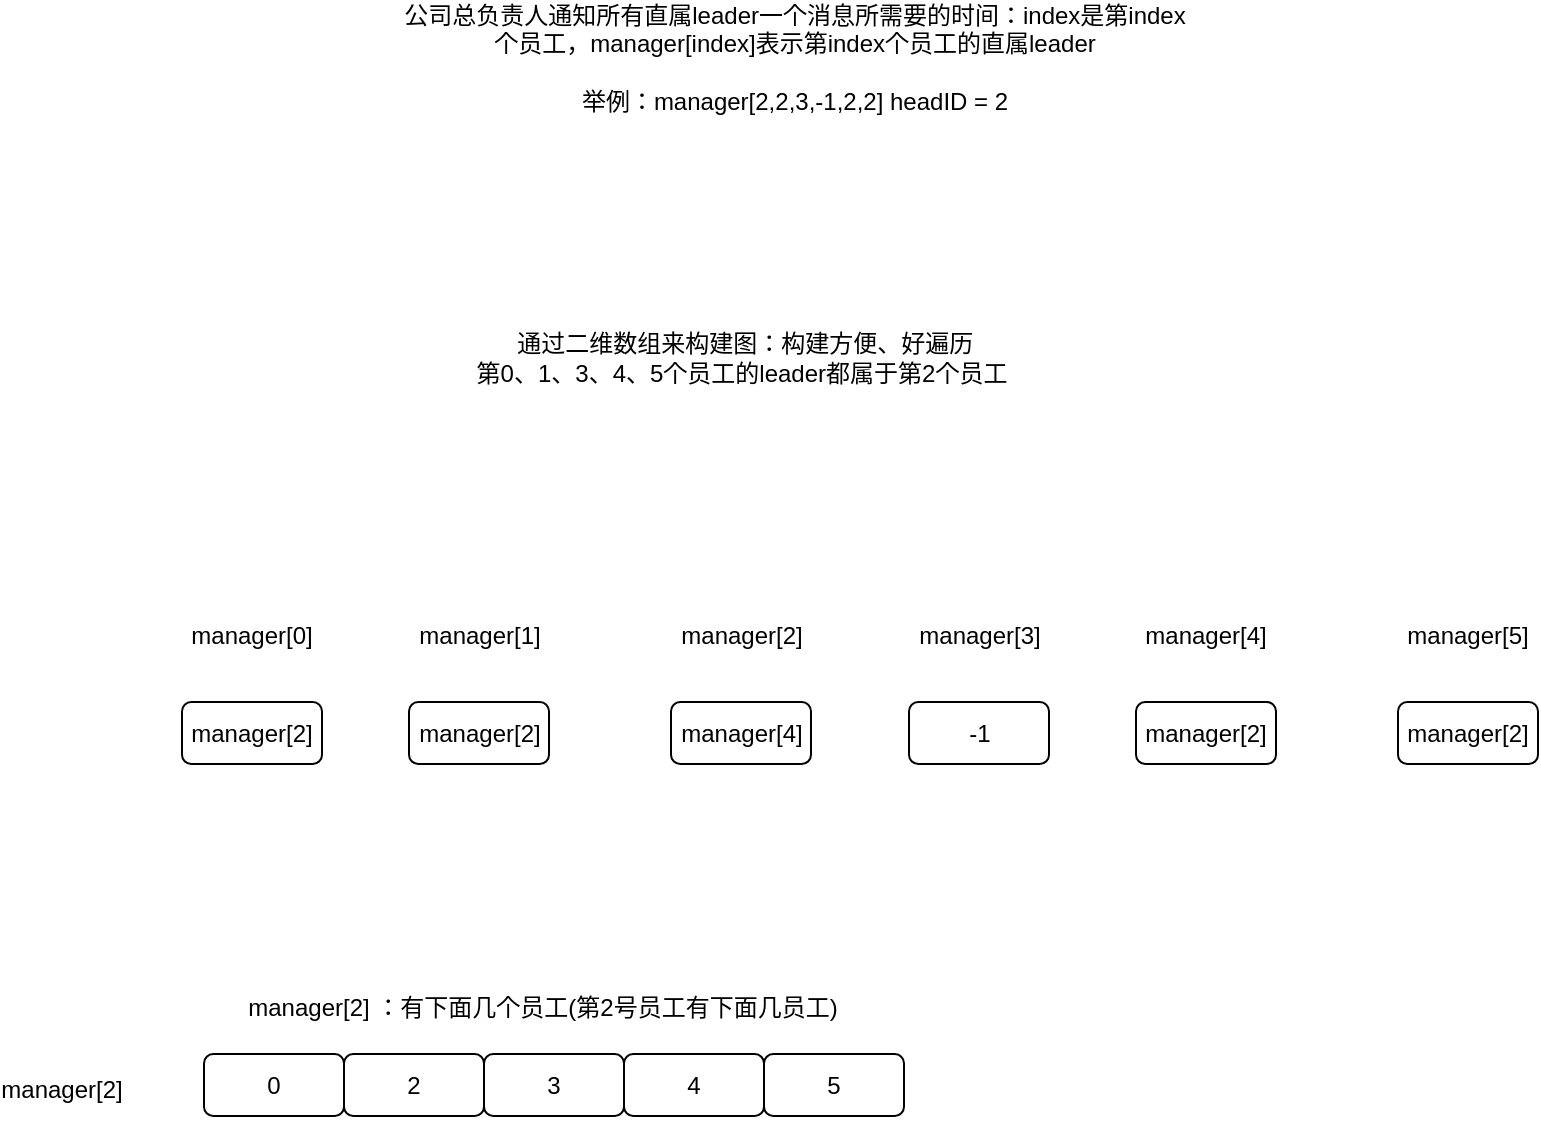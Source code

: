 <mxfile version="21.2.7" type="github">
  <diagram name="第 1 页" id="uj1GG4OF9qLcMZlPsBTB">
    <mxGraphModel dx="2076" dy="1158" grid="0" gridSize="10" guides="1" tooltips="1" connect="1" arrows="1" fold="1" page="0" pageScale="1" pageWidth="827" pageHeight="1169" math="0" shadow="0">
      <root>
        <mxCell id="0" />
        <mxCell id="1" parent="0" />
        <mxCell id="s7GGFK-qkk6eAGWRnD0H-1" value="公司总负责人通知所有直属leader一个消息所需要的时间：index是第index个员工，manager[index]表示第index个员工的直属leader&lt;br&gt;&lt;br&gt;举例：manager[2,2,3,-1,2,2] headID = 2" style="text;html=1;strokeColor=none;fillColor=none;align=center;verticalAlign=middle;whiteSpace=wrap;rounded=0;" vertex="1" parent="1">
          <mxGeometry x="234" y="214" width="393" height="52" as="geometry" />
        </mxCell>
        <mxCell id="s7GGFK-qkk6eAGWRnD0H-2" value="&amp;nbsp;通过二维数组来构建图：构建方便、好遍历&lt;br&gt;第0、1、3、4、5个员工的leader都属于第2个员工" style="text;html=1;strokeColor=none;fillColor=none;align=center;verticalAlign=middle;whiteSpace=wrap;rounded=0;" vertex="1" parent="1">
          <mxGeometry x="223" y="358" width="362" height="64" as="geometry" />
        </mxCell>
        <mxCell id="s7GGFK-qkk6eAGWRnD0H-3" value="manager[0]" style="text;html=1;strokeColor=none;fillColor=none;align=center;verticalAlign=middle;whiteSpace=wrap;rounded=0;" vertex="1" parent="1">
          <mxGeometry x="129" y="514" width="60" height="30" as="geometry" />
        </mxCell>
        <mxCell id="s7GGFK-qkk6eAGWRnD0H-5" value="manager[2]" style="rounded=1;whiteSpace=wrap;html=1;" vertex="1" parent="1">
          <mxGeometry x="124" y="562" width="70" height="31" as="geometry" />
        </mxCell>
        <mxCell id="s7GGFK-qkk6eAGWRnD0H-6" value="manager[1]" style="text;html=1;strokeColor=none;fillColor=none;align=center;verticalAlign=middle;whiteSpace=wrap;rounded=0;" vertex="1" parent="1">
          <mxGeometry x="242.5" y="514" width="60" height="30" as="geometry" />
        </mxCell>
        <mxCell id="s7GGFK-qkk6eAGWRnD0H-7" value="manager[2]" style="rounded=1;whiteSpace=wrap;html=1;" vertex="1" parent="1">
          <mxGeometry x="237.5" y="562" width="70" height="31" as="geometry" />
        </mxCell>
        <mxCell id="s7GGFK-qkk6eAGWRnD0H-8" value="manager[2]" style="text;html=1;strokeColor=none;fillColor=none;align=center;verticalAlign=middle;whiteSpace=wrap;rounded=0;" vertex="1" parent="1">
          <mxGeometry x="373.5" y="514" width="60" height="30" as="geometry" />
        </mxCell>
        <mxCell id="s7GGFK-qkk6eAGWRnD0H-9" value="manager[4]" style="rounded=1;whiteSpace=wrap;html=1;" vertex="1" parent="1">
          <mxGeometry x="368.5" y="562" width="70" height="31" as="geometry" />
        </mxCell>
        <mxCell id="s7GGFK-qkk6eAGWRnD0H-10" value="manager[3]" style="text;html=1;strokeColor=none;fillColor=none;align=center;verticalAlign=middle;whiteSpace=wrap;rounded=0;" vertex="1" parent="1">
          <mxGeometry x="492.5" y="514" width="60" height="30" as="geometry" />
        </mxCell>
        <mxCell id="s7GGFK-qkk6eAGWRnD0H-11" value="-1" style="rounded=1;whiteSpace=wrap;html=1;" vertex="1" parent="1">
          <mxGeometry x="487.5" y="562" width="70" height="31" as="geometry" />
        </mxCell>
        <mxCell id="s7GGFK-qkk6eAGWRnD0H-12" value="manager[4]" style="text;html=1;strokeColor=none;fillColor=none;align=center;verticalAlign=middle;whiteSpace=wrap;rounded=0;" vertex="1" parent="1">
          <mxGeometry x="606" y="514" width="60" height="30" as="geometry" />
        </mxCell>
        <mxCell id="s7GGFK-qkk6eAGWRnD0H-13" value="manager[2]" style="rounded=1;whiteSpace=wrap;html=1;" vertex="1" parent="1">
          <mxGeometry x="601" y="562" width="70" height="31" as="geometry" />
        </mxCell>
        <mxCell id="s7GGFK-qkk6eAGWRnD0H-14" value="manager[5]" style="text;html=1;strokeColor=none;fillColor=none;align=center;verticalAlign=middle;whiteSpace=wrap;rounded=0;" vertex="1" parent="1">
          <mxGeometry x="737" y="514" width="60" height="30" as="geometry" />
        </mxCell>
        <mxCell id="s7GGFK-qkk6eAGWRnD0H-15" value="manager[2]" style="rounded=1;whiteSpace=wrap;html=1;" vertex="1" parent="1">
          <mxGeometry x="732" y="562" width="70" height="31" as="geometry" />
        </mxCell>
        <mxCell id="s7GGFK-qkk6eAGWRnD0H-16" value="manager[2]" style="text;html=1;strokeColor=none;fillColor=none;align=center;verticalAlign=middle;whiteSpace=wrap;rounded=0;" vertex="1" parent="1">
          <mxGeometry x="34" y="741" width="60" height="30" as="geometry" />
        </mxCell>
        <mxCell id="s7GGFK-qkk6eAGWRnD0H-18" value="0" style="rounded=1;whiteSpace=wrap;html=1;" vertex="1" parent="1">
          <mxGeometry x="135" y="738" width="70" height="31" as="geometry" />
        </mxCell>
        <mxCell id="s7GGFK-qkk6eAGWRnD0H-19" value="2" style="rounded=1;whiteSpace=wrap;html=1;" vertex="1" parent="1">
          <mxGeometry x="205" y="738" width="70" height="31" as="geometry" />
        </mxCell>
        <mxCell id="s7GGFK-qkk6eAGWRnD0H-20" value="3" style="rounded=1;whiteSpace=wrap;html=1;" vertex="1" parent="1">
          <mxGeometry x="275" y="738" width="70" height="31" as="geometry" />
        </mxCell>
        <mxCell id="s7GGFK-qkk6eAGWRnD0H-21" value="4" style="rounded=1;whiteSpace=wrap;html=1;" vertex="1" parent="1">
          <mxGeometry x="345" y="738" width="70" height="31" as="geometry" />
        </mxCell>
        <mxCell id="s7GGFK-qkk6eAGWRnD0H-22" value="5" style="rounded=1;whiteSpace=wrap;html=1;" vertex="1" parent="1">
          <mxGeometry x="415" y="738" width="70" height="31" as="geometry" />
        </mxCell>
        <mxCell id="s7GGFK-qkk6eAGWRnD0H-23" value="manager[2] ：有下面几个员工(第2号员工有下面几员工)" style="text;html=1;strokeColor=none;fillColor=none;align=center;verticalAlign=middle;whiteSpace=wrap;rounded=0;" vertex="1" parent="1">
          <mxGeometry x="141" y="697" width="326.5" height="36" as="geometry" />
        </mxCell>
      </root>
    </mxGraphModel>
  </diagram>
</mxfile>
